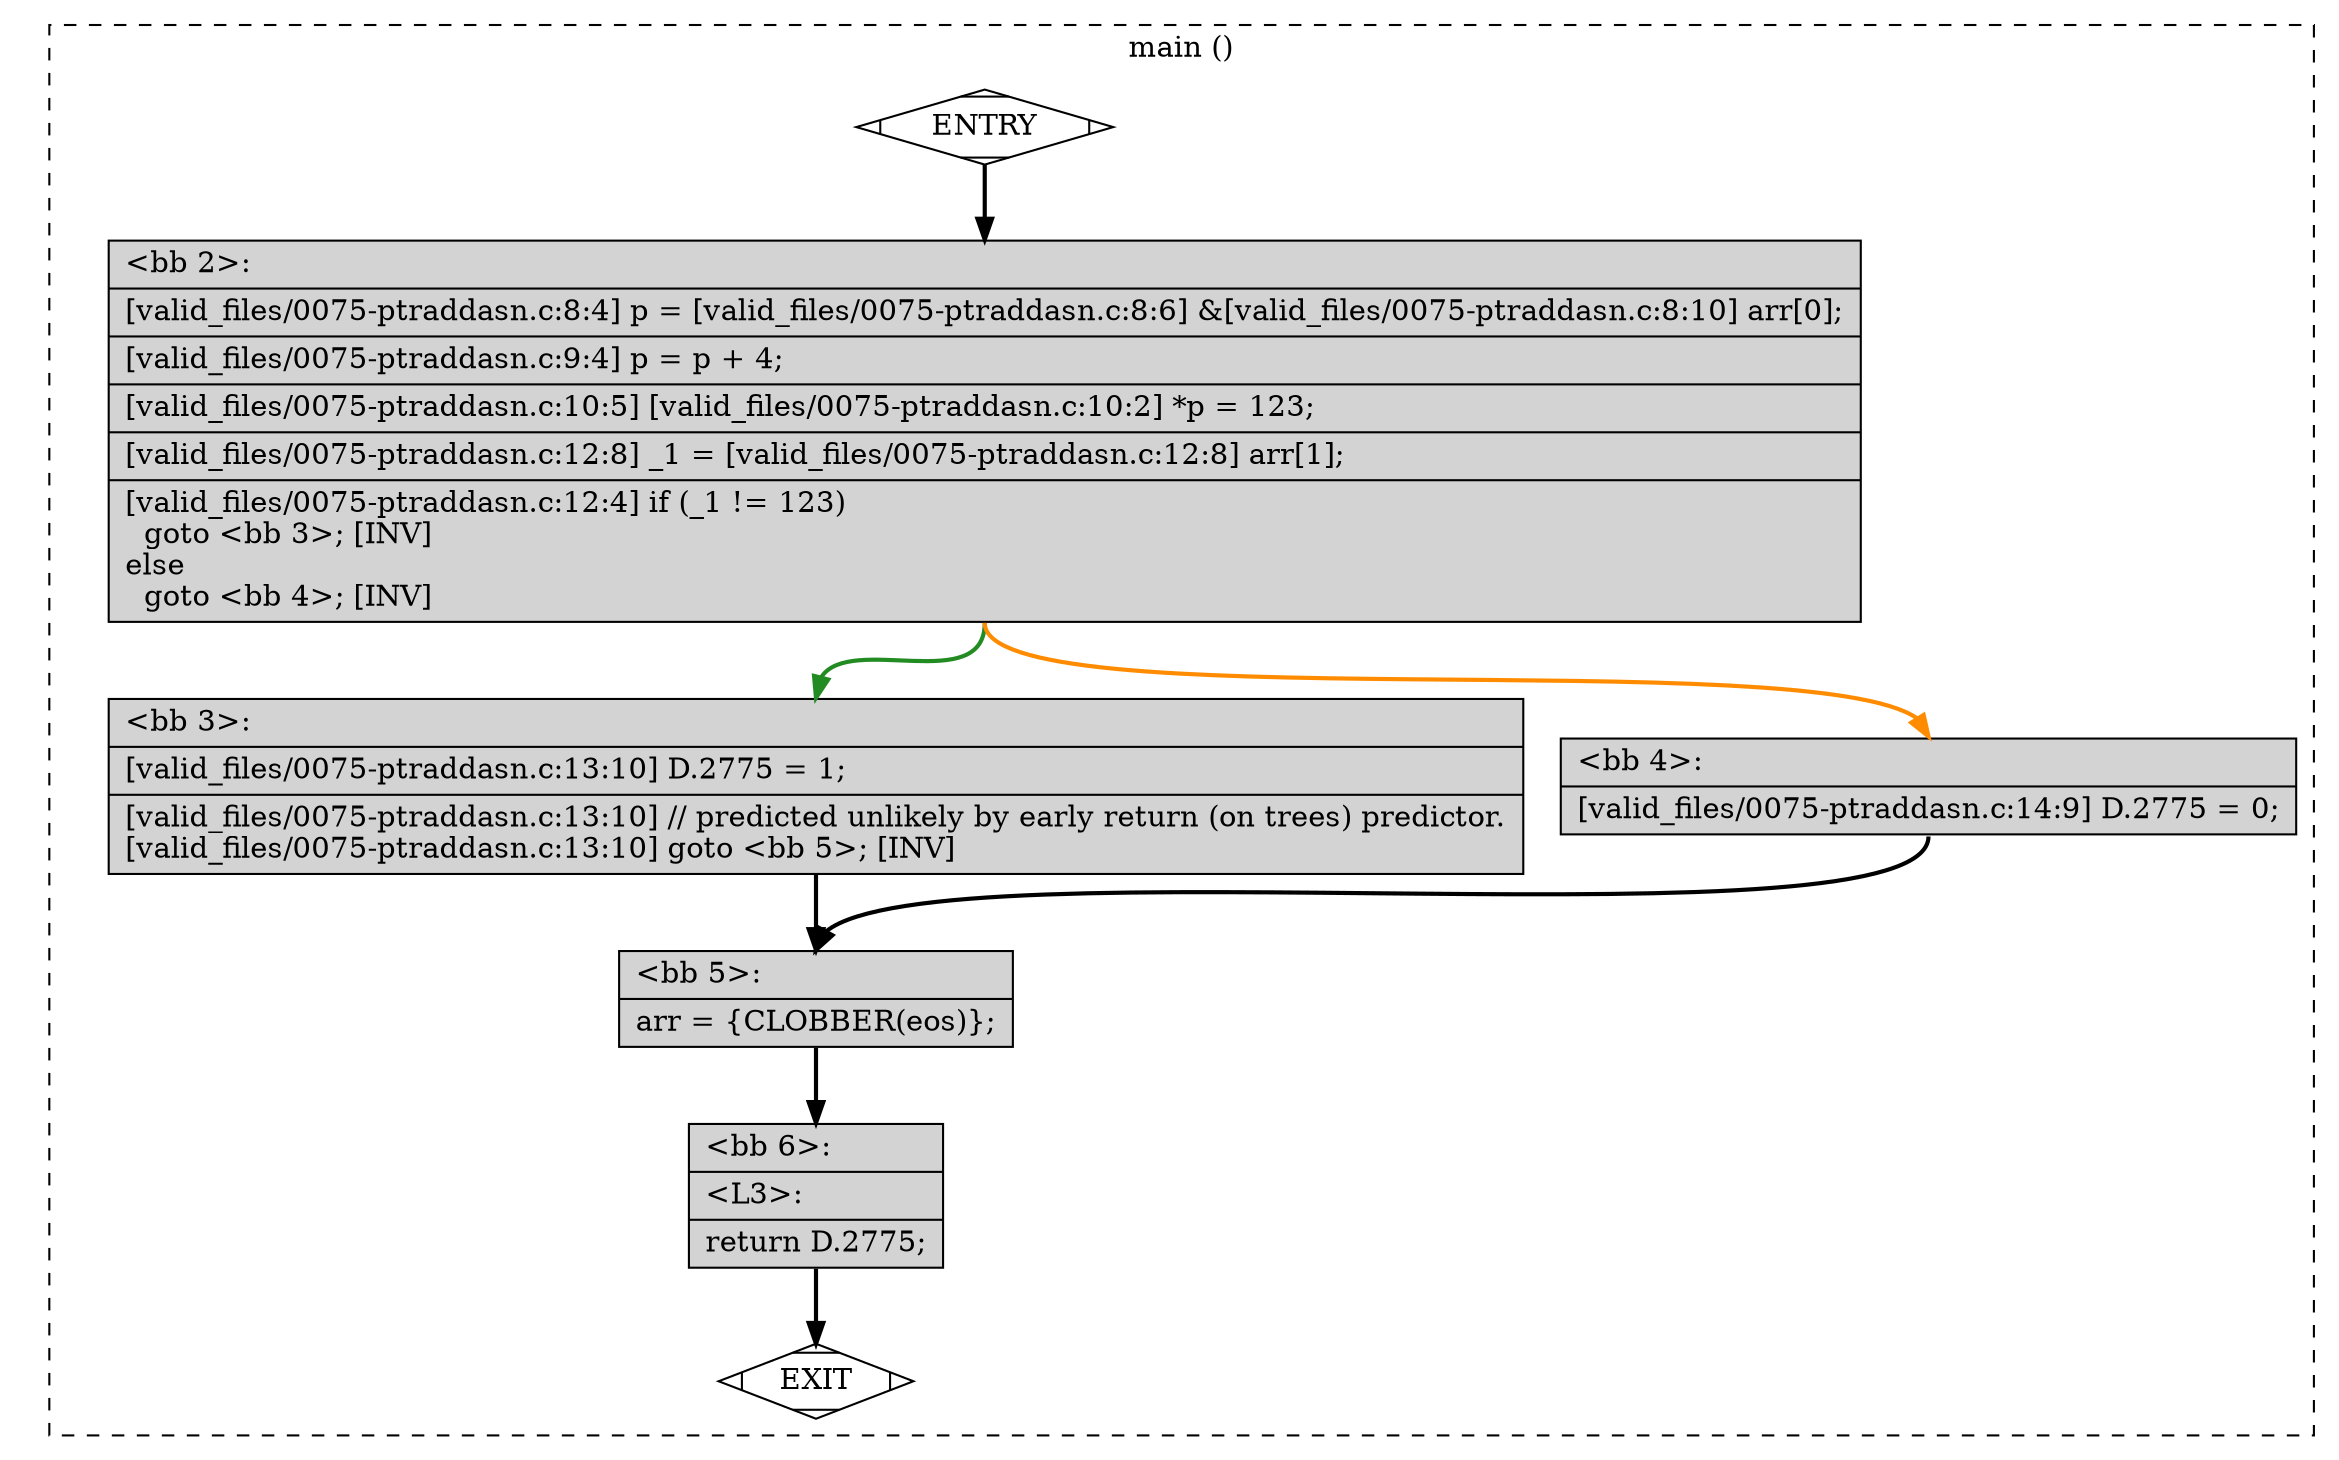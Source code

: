 digraph "a-0075-ptraddasn.c.015t.cfg" {
overlap=false;
subgraph "cluster_main" {
	style="dashed";
	color="black";
	label="main ()";
	fn_0_basic_block_0 [shape=Mdiamond,style=filled,fillcolor=white,label="ENTRY"];

	fn_0_basic_block_1 [shape=Mdiamond,style=filled,fillcolor=white,label="EXIT"];

	fn_0_basic_block_2 [shape=record,style=filled,fillcolor=lightgrey,label="{\<bb\ 2\>:\l\
|[valid_files/0075-ptraddasn.c:8:4]\ p\ =\ [valid_files/0075-ptraddasn.c:8:6]\ &[valid_files/0075-ptraddasn.c:8:10]\ arr[0];\l\
|[valid_files/0075-ptraddasn.c:9:4]\ p\ =\ p\ +\ 4;\l\
|[valid_files/0075-ptraddasn.c:10:5]\ [valid_files/0075-ptraddasn.c:10:2]\ *p\ =\ 123;\l\
|[valid_files/0075-ptraddasn.c:12:8]\ _1\ =\ [valid_files/0075-ptraddasn.c:12:8]\ arr[1];\l\
|[valid_files/0075-ptraddasn.c:12:4]\ if\ (_1\ !=\ 123)\l\
\ \ goto\ \<bb\ 3\>;\ [INV]\l\
else\l\
\ \ goto\ \<bb\ 4\>;\ [INV]\l\
}"];

	fn_0_basic_block_3 [shape=record,style=filled,fillcolor=lightgrey,label="{\<bb\ 3\>:\l\
|[valid_files/0075-ptraddasn.c:13:10]\ D.2775\ =\ 1;\l\
|[valid_files/0075-ptraddasn.c:13:10]\ //\ predicted\ unlikely\ by\ early\ return\ (on\ trees)\ predictor.\l\
[valid_files/0075-ptraddasn.c:13:10]\ goto\ \<bb\ 5\>;\ [INV]\l\
}"];

	fn_0_basic_block_4 [shape=record,style=filled,fillcolor=lightgrey,label="{\<bb\ 4\>:\l\
|[valid_files/0075-ptraddasn.c:14:9]\ D.2775\ =\ 0;\l\
}"];

	fn_0_basic_block_5 [shape=record,style=filled,fillcolor=lightgrey,label="{\<bb\ 5\>:\l\
|arr\ =\ \{CLOBBER(eos)\};\l\
}"];

	fn_0_basic_block_6 [shape=record,style=filled,fillcolor=lightgrey,label="{\<bb\ 6\>:\l\
|\<L3\>:\l\
|return\ D.2775;\l\
}"];

	fn_0_basic_block_0:s -> fn_0_basic_block_2:n [style="solid,bold",color=black,weight=100,constraint=true];
	fn_0_basic_block_2:s -> fn_0_basic_block_3:n [style="solid,bold",color=forestgreen,weight=10,constraint=true];
	fn_0_basic_block_2:s -> fn_0_basic_block_4:n [style="solid,bold",color=darkorange,weight=10,constraint=true];
	fn_0_basic_block_3:s -> fn_0_basic_block_5:n [style="solid,bold",color=black,weight=100,constraint=true];
	fn_0_basic_block_4:s -> fn_0_basic_block_5:n [style="solid,bold",color=black,weight=100,constraint=true];
	fn_0_basic_block_5:s -> fn_0_basic_block_6:n [style="solid,bold",color=black,weight=100,constraint=true];
	fn_0_basic_block_6:s -> fn_0_basic_block_1:n [style="solid,bold",color=black,weight=10,constraint=true];
	fn_0_basic_block_0:s -> fn_0_basic_block_1:n [style="invis",constraint=true];
}
}
